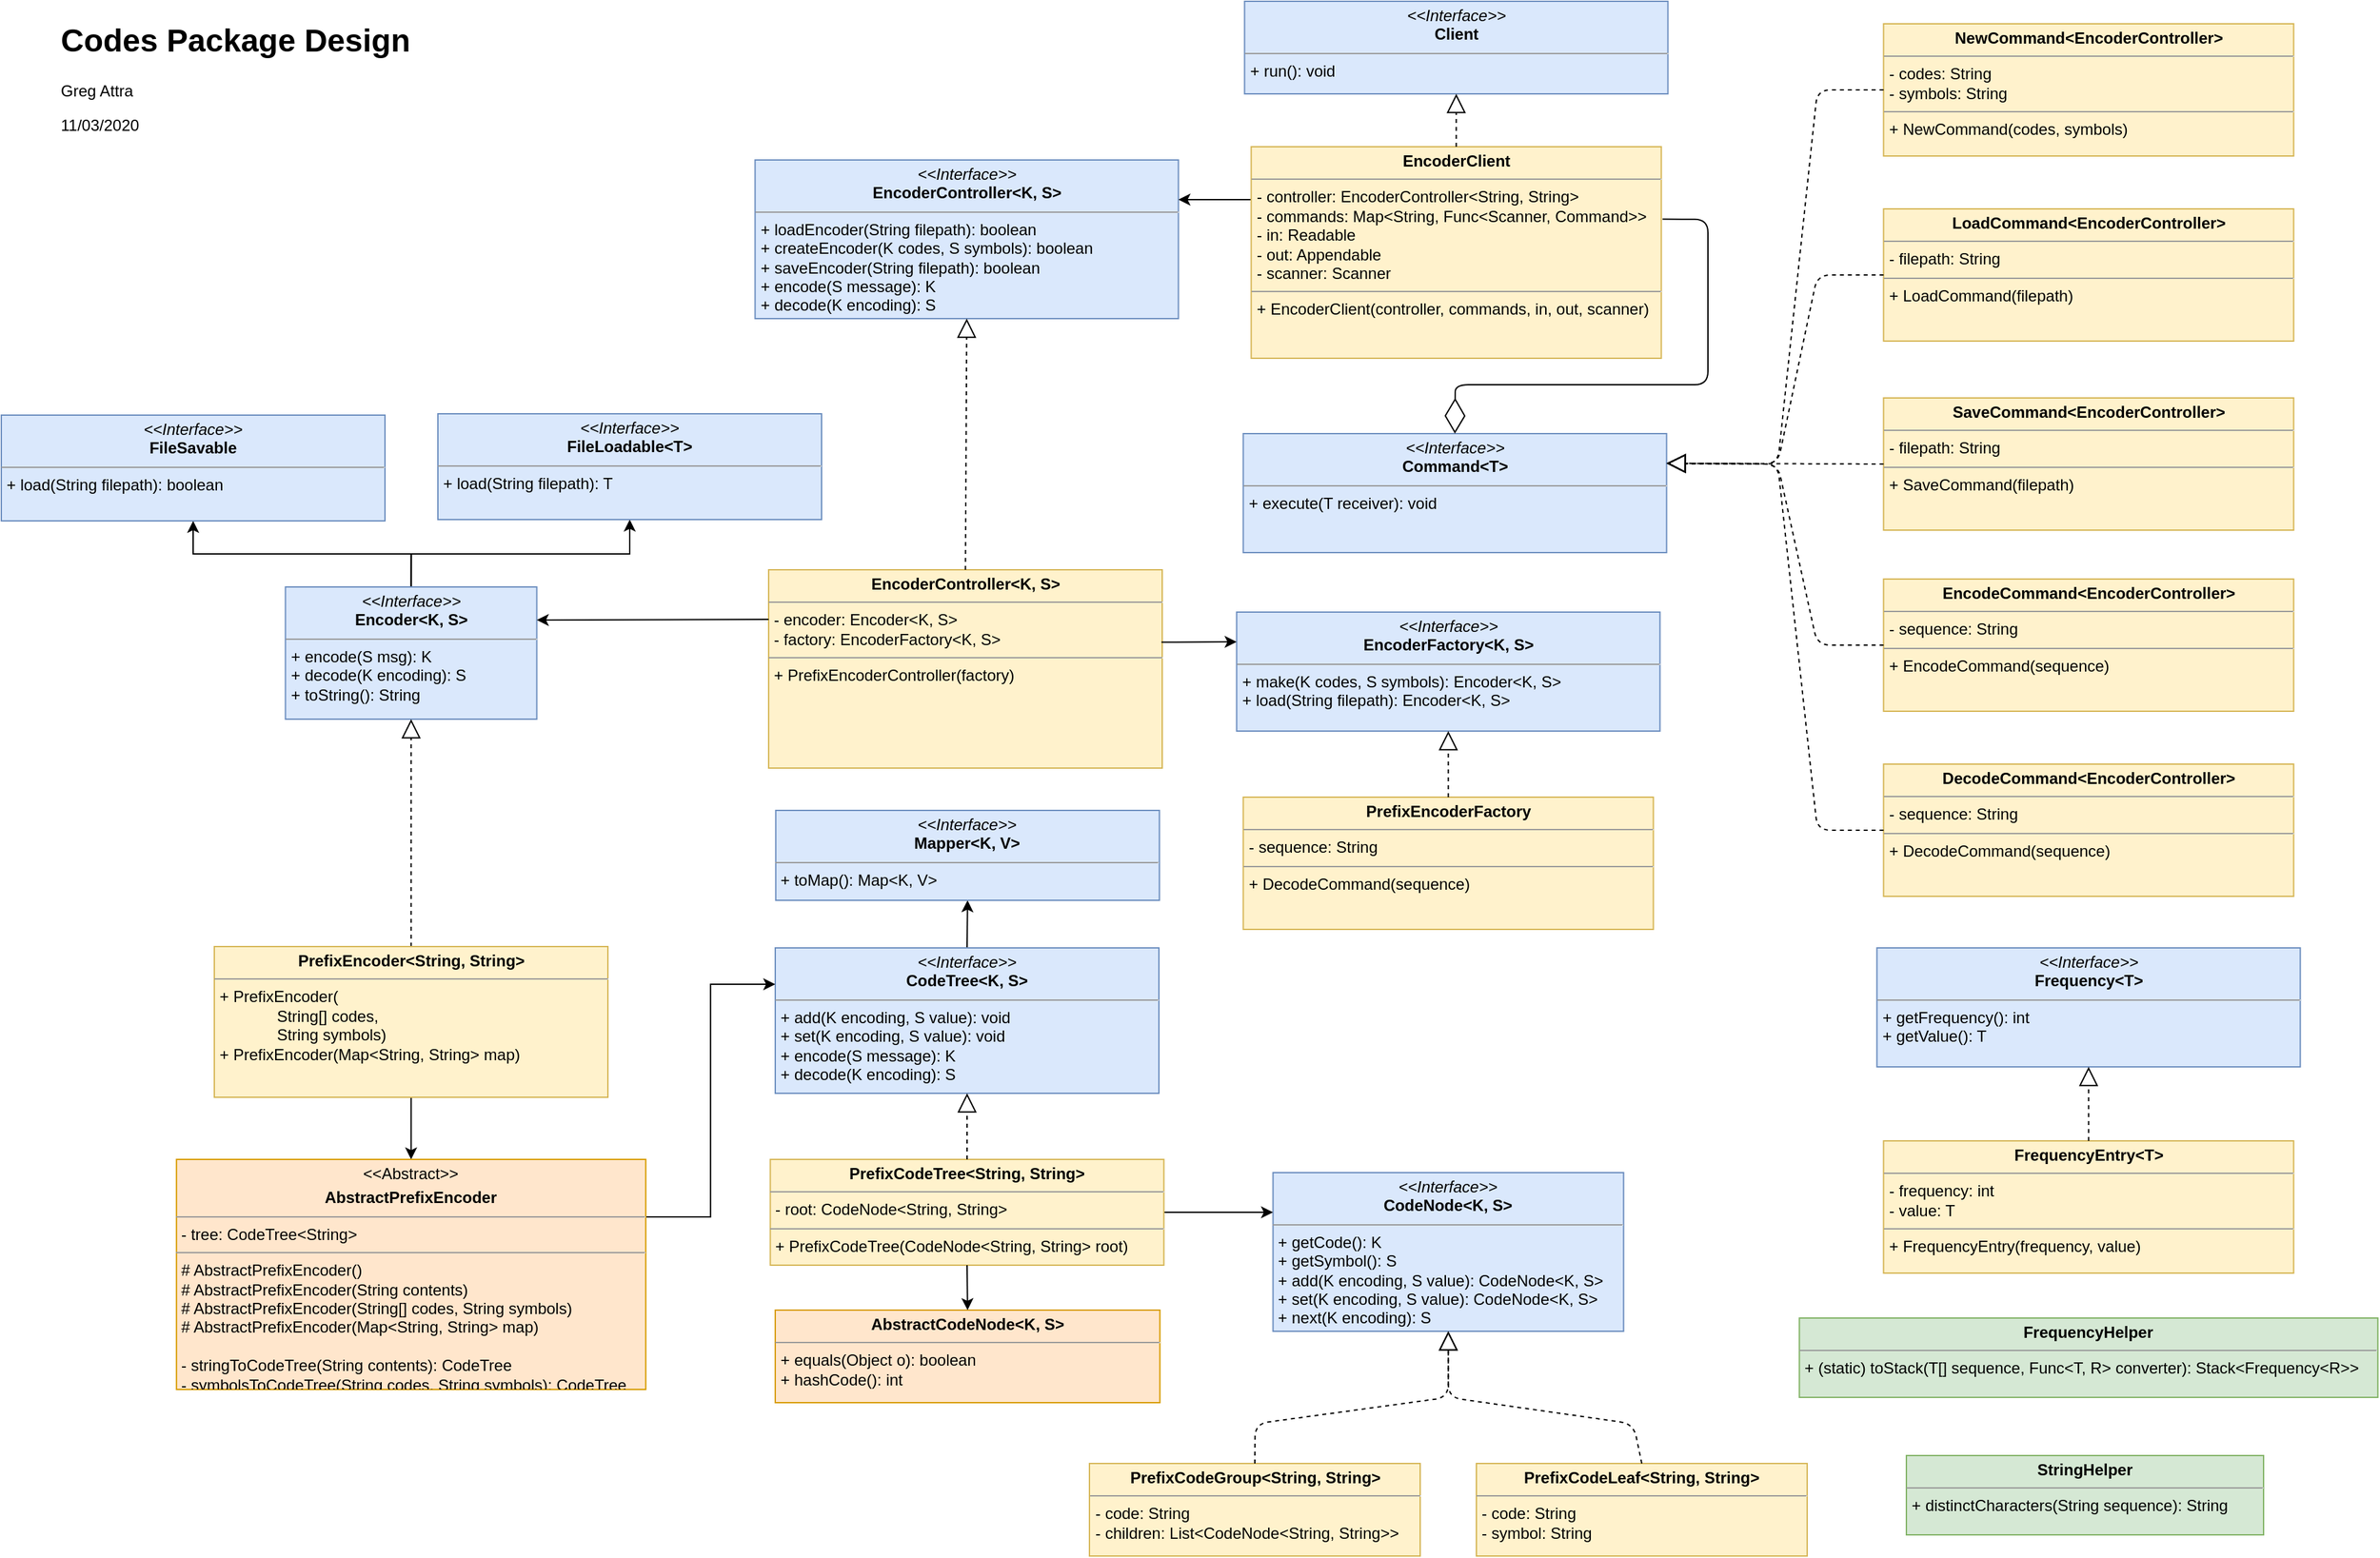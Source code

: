 <mxfile version="13.7.3" type="device"><diagram id="yBXCsLKnQGUmFSxq_S-r" name="Page-1"><mxGraphModel dx="2401" dy="2251" grid="1" gridSize="10" guides="1" tooltips="1" connect="1" arrows="1" fold="1" page="1" pageScale="1" pageWidth="850" pageHeight="1100" math="0" shadow="0"><root><mxCell id="0"/><mxCell id="1" parent="0"/><mxCell id="PXaAccvbH6FuphGDsRow-41" style="edgeStyle=orthogonalEdgeStyle;rounded=0;orthogonalLoop=1;jettySize=auto;html=1;exitX=0.5;exitY=0;exitDx=0;exitDy=0;entryX=0.5;entryY=1;entryDx=0;entryDy=0;" parent="1" source="bOPjeSEYKTVvt4Il5NPz-1" target="PXaAccvbH6FuphGDsRow-39" edge="1"><mxGeometry relative="1" as="geometry"/></mxCell><mxCell id="PXaAccvbH6FuphGDsRow-42" style="edgeStyle=orthogonalEdgeStyle;rounded=0;orthogonalLoop=1;jettySize=auto;html=1;exitX=0.5;exitY=0;exitDx=0;exitDy=0;entryX=0.5;entryY=1;entryDx=0;entryDy=0;" parent="1" source="bOPjeSEYKTVvt4Il5NPz-1" target="PXaAccvbH6FuphGDsRow-28" edge="1"><mxGeometry relative="1" as="geometry"><Array as="points"><mxPoint x="-200" y="88"/><mxPoint x="-35" y="88"/></Array></mxGeometry></mxCell><mxCell id="bOPjeSEYKTVvt4Il5NPz-1" value="&lt;p style=&quot;margin: 0px ; margin-top: 4px ; text-align: center&quot;&gt;&lt;i&gt;&amp;lt;&amp;lt;Interface&amp;gt;&amp;gt;&lt;/i&gt;&lt;br&gt;&lt;b&gt;Encoder&amp;lt;K, S&amp;gt;&lt;/b&gt;&lt;/p&gt;&lt;hr size=&quot;1&quot;&gt;&lt;p style=&quot;margin: 0px ; margin-left: 4px&quot;&gt;+ encode(S msg): K&lt;/p&gt;&lt;p style=&quot;margin: 0px ; margin-left: 4px&quot;&gt;&lt;span&gt;+ decode(K encoding): S&lt;/span&gt;&lt;br&gt;&lt;/p&gt;&lt;p style=&quot;margin: 0px ; margin-left: 4px&quot;&gt;&lt;span&gt;+ toString(): String&lt;/span&gt;&lt;/p&gt;" style="verticalAlign=top;align=left;overflow=fill;fontSize=12;fontFamily=Helvetica;html=1;fillColor=#dae8fc;strokeColor=#6c8ebf;" parent="1" vertex="1"><mxGeometry x="-295.25" y="113" width="190" height="100" as="geometry"/></mxCell><mxCell id="bOPjeSEYKTVvt4Il5NPz-6" value="" style="endArrow=block;dashed=1;endFill=0;endSize=12;html=1;" parent="1" source="bOPjeSEYKTVvt4Il5NPz-31" target="bOPjeSEYKTVvt4Il5NPz-1" edge="1"><mxGeometry width="160" relative="1" as="geometry"><mxPoint x="481.25" y="580" as="sourcePoint"/><mxPoint x="566.25" y="90" as="targetPoint"/></mxGeometry></mxCell><mxCell id="bOPjeSEYKTVvt4Il5NPz-7" value="&lt;p style=&quot;margin: 0px ; margin-top: 4px ; text-align: center&quot;&gt;&lt;i&gt;&amp;lt;&amp;lt;Interface&amp;gt;&amp;gt;&lt;/i&gt;&lt;br&gt;&lt;b&gt;CodeNode&amp;lt;K, S&amp;gt;&lt;/b&gt;&lt;/p&gt;&lt;hr size=&quot;1&quot;&gt;&lt;p style=&quot;margin: 0px ; margin-left: 4px&quot;&gt;+ getCode(): K&lt;/p&gt;&lt;p style=&quot;margin: 0px ; margin-left: 4px&quot;&gt;+ getSymbol(): S&lt;/p&gt;&lt;p style=&quot;margin: 0px ; margin-left: 4px&quot;&gt;+ add(K encoding, S value): CodeNode&amp;lt;K, S&amp;gt;&lt;/p&gt;&lt;p style=&quot;margin: 0px ; margin-left: 4px&quot;&gt;+ set(K encoding, S value): CodeNode&amp;lt;K, S&amp;gt;&lt;/p&gt;&lt;p style=&quot;margin: 0px ; margin-left: 4px&quot;&gt;+ next(K encoding): S&lt;/p&gt;" style="verticalAlign=top;align=left;overflow=fill;fontSize=12;fontFamily=Helvetica;html=1;fillColor=#dae8fc;strokeColor=#6c8ebf;" parent="1" vertex="1"><mxGeometry x="451.25" y="556" width="265" height="120" as="geometry"/></mxCell><mxCell id="bOPjeSEYKTVvt4Il5NPz-10" value="&lt;p style=&quot;margin: 0px ; margin-top: 4px ; text-align: center&quot;&gt;&lt;b&gt;PrefixCodeGroup&amp;lt;String, String&amp;gt;&lt;/b&gt;&lt;/p&gt;&lt;hr size=&quot;1&quot;&gt;&lt;p style=&quot;margin: 0px ; margin-left: 4px&quot;&gt;- code: String&lt;/p&gt;&lt;p style=&quot;margin: 0px ; margin-left: 4px&quot;&gt;&lt;span&gt;- children: List&amp;lt;CodeNode&amp;lt;String, String&amp;gt;&amp;gt;&lt;/span&gt;&lt;/p&gt;" style="verticalAlign=top;align=left;overflow=fill;fontSize=12;fontFamily=Helvetica;html=1;fillColor=#fff2cc;strokeColor=#d6b656;" parent="1" vertex="1"><mxGeometry x="312.5" y="776" width="250" height="70" as="geometry"/></mxCell><mxCell id="bOPjeSEYKTVvt4Il5NPz-15" value="&lt;p style=&quot;margin: 0px ; margin-top: 4px ; text-align: center&quot;&gt;&lt;b&gt;PrefixCodeLeaf&amp;lt;String, String&amp;gt;&lt;/b&gt;&lt;/p&gt;&lt;hr size=&quot;1&quot;&gt;&lt;p style=&quot;margin: 0px ; margin-left: 4px&quot;&gt;- code: String&lt;/p&gt;&lt;p style=&quot;margin: 0px ; margin-left: 4px&quot;&gt;- symbol: String&lt;/p&gt;" style="verticalAlign=top;align=left;overflow=fill;fontSize=12;fontFamily=Helvetica;html=1;fillColor=#fff2cc;strokeColor=#d6b656;" parent="1" vertex="1"><mxGeometry x="605" y="776" width="250" height="70" as="geometry"/></mxCell><mxCell id="bOPjeSEYKTVvt4Il5NPz-20" value="&lt;p style=&quot;margin: 0px ; margin-top: 4px ; text-align: center&quot;&gt;&lt;i&gt;&amp;lt;&amp;lt;Interface&amp;gt;&amp;gt;&lt;/i&gt;&lt;br&gt;&lt;b&gt;EncoderController&amp;lt;K, S&amp;gt;&lt;/b&gt;&lt;/p&gt;&lt;hr size=&quot;1&quot;&gt;&lt;p style=&quot;margin: 0px ; margin-left: 4px&quot;&gt;+ loadEncoder(String filepath): boolean&lt;br&gt;&lt;/p&gt;&lt;p style=&quot;margin: 0px ; margin-left: 4px&quot;&gt;+ createEncoder(K codes, S symbols): boolean&lt;/p&gt;&lt;p style=&quot;margin: 0px ; margin-left: 4px&quot;&gt;+ saveEncoder(String filepath): boolean&lt;/p&gt;&lt;p style=&quot;margin: 0px ; margin-left: 4px&quot;&gt;+ encode(S message): K&lt;/p&gt;&lt;p style=&quot;margin: 0px ; margin-left: 4px&quot;&gt;+ decode(K encoding): S&lt;/p&gt;" style="verticalAlign=top;align=left;overflow=fill;fontSize=12;fontFamily=Helvetica;html=1;fillColor=#dae8fc;strokeColor=#6c8ebf;" parent="1" vertex="1"><mxGeometry x="59.75" y="-210" width="320" height="120" as="geometry"/></mxCell><mxCell id="aetxjD7OIeHD93-WRbV_-35" style="edgeStyle=orthogonalEdgeStyle;rounded=0;orthogonalLoop=1;jettySize=auto;html=1;exitX=0.5;exitY=1;exitDx=0;exitDy=0;entryX=0.5;entryY=0;entryDx=0;entryDy=0;" parent="1" source="bOPjeSEYKTVvt4Il5NPz-31" target="b8kDSU_2-5h-aAAREzF0-1" edge="1"><mxGeometry relative="1" as="geometry"><mxPoint x="-200.172" y="576" as="targetPoint"/></mxGeometry></mxCell><mxCell id="bOPjeSEYKTVvt4Il5NPz-31" value="&lt;p style=&quot;margin: 0px ; margin-top: 4px ; text-align: center&quot;&gt;&lt;span style=&quot;font-weight: 700&quot;&gt;PrefixEncoder&amp;lt;String, String&amp;gt;&lt;/span&gt;&lt;/p&gt;&lt;hr size=&quot;1&quot;&gt;&lt;p style=&quot;margin: 0px ; margin-left: 4px&quot;&gt;+ PrefixEncoder(&lt;/p&gt;&lt;p style=&quot;margin: 0px ; margin-left: 4px&quot;&gt;&amp;nbsp; &amp;nbsp; &amp;nbsp; &amp;nbsp; &amp;nbsp; &amp;nbsp; &amp;nbsp;String[] codes,&lt;/p&gt;&lt;p style=&quot;margin: 0px ; margin-left: 4px&quot;&gt;&amp;nbsp; &amp;nbsp; &amp;nbsp; &amp;nbsp; &amp;nbsp; &amp;nbsp; &amp;nbsp;String symbols)&lt;br&gt;&lt;/p&gt;&lt;p style=&quot;margin: 0px ; margin-left: 4px&quot;&gt;+ PrefixEncoder(&lt;span&gt;Map&amp;lt;String, String&amp;gt; map)&lt;/span&gt;&lt;/p&gt;" style="verticalAlign=top;align=left;overflow=fill;fontSize=12;fontFamily=Helvetica;html=1;fillColor=#fff2cc;strokeColor=#d6b656;" parent="1" vertex="1"><mxGeometry x="-349" y="385" width="297.5" height="114" as="geometry"/></mxCell><mxCell id="PXaAccvbH6FuphGDsRow-44" style="edgeStyle=orthogonalEdgeStyle;rounded=0;orthogonalLoop=1;jettySize=auto;html=1;exitX=0.5;exitY=0;exitDx=0;exitDy=0;entryX=0.5;entryY=1;entryDx=0;entryDy=0;" parent="1" source="aetxjD7OIeHD93-WRbV_-2" target="PXaAccvbH6FuphGDsRow-43" edge="1"><mxGeometry relative="1" as="geometry"/></mxCell><mxCell id="aetxjD7OIeHD93-WRbV_-2" value="&lt;p style=&quot;margin: 0px ; margin-top: 4px ; text-align: center&quot;&gt;&lt;i&gt;&amp;lt;&amp;lt;Interface&amp;gt;&amp;gt;&lt;/i&gt;&lt;br&gt;&lt;b&gt;CodeTree&amp;lt;K, S&amp;gt;&lt;/b&gt;&lt;/p&gt;&lt;hr size=&quot;1&quot;&gt;&lt;p style=&quot;margin: 0px ; margin-left: 4px&quot;&gt;+ add(K encoding, S value): void&lt;br&gt;&lt;/p&gt;&lt;p style=&quot;margin: 0px ; margin-left: 4px&quot;&gt;+ set(K encoding, S value): void&lt;/p&gt;&lt;p style=&quot;margin: 0px ; margin-left: 4px&quot;&gt;+ encode(S message): K&lt;/p&gt;&lt;p style=&quot;margin: 0px ; margin-left: 4px&quot;&gt;+ decode(K encoding): S&lt;/p&gt;" style="verticalAlign=top;align=left;overflow=fill;fontSize=12;fontFamily=Helvetica;html=1;fillColor=#dae8fc;strokeColor=#6c8ebf;" parent="1" vertex="1"><mxGeometry x="75" y="386" width="290" height="110" as="geometry"/></mxCell><mxCell id="PXaAccvbH6FuphGDsRow-35" style="edgeStyle=orthogonalEdgeStyle;rounded=0;orthogonalLoop=1;jettySize=auto;html=1;exitX=1;exitY=0.5;exitDx=0;exitDy=0;entryX=0;entryY=0.25;entryDx=0;entryDy=0;" parent="1" source="aetxjD7OIeHD93-WRbV_-3" target="bOPjeSEYKTVvt4Il5NPz-7" edge="1"><mxGeometry relative="1" as="geometry"/></mxCell><mxCell id="aetxjD7OIeHD93-WRbV_-3" value="&lt;p style=&quot;margin: 0px ; margin-top: 4px ; text-align: center&quot;&gt;&lt;span style=&quot;font-weight: 700&quot;&gt;PrefixCodeTree&amp;lt;String, String&amp;gt;&lt;/span&gt;&lt;br&gt;&lt;/p&gt;&lt;hr size=&quot;1&quot;&gt;&lt;p style=&quot;margin: 0px ; margin-left: 4px&quot;&gt;- root: CodeNode&amp;lt;String, String&amp;gt;&lt;br&gt;&lt;/p&gt;&lt;hr size=&quot;1&quot;&gt;&lt;p style=&quot;margin: 0px ; margin-left: 4px&quot;&gt;+ PrefixCodeTree(CodeNode&amp;lt;String, String&amp;gt; root)&lt;/p&gt;" style="verticalAlign=top;align=left;overflow=fill;fontSize=12;fontFamily=Helvetica;html=1;fillColor=#fff2cc;strokeColor=#d6b656;" parent="1" vertex="1"><mxGeometry x="71.25" y="546" width="297.5" height="80" as="geometry"/></mxCell><mxCell id="aetxjD7OIeHD93-WRbV_-5" value="" style="endArrow=block;dashed=1;endFill=0;endSize=12;html=1;entryX=0.5;entryY=1;entryDx=0;entryDy=0;exitX=0.5;exitY=0;exitDx=0;exitDy=0;" parent="1" source="aetxjD7OIeHD93-WRbV_-3" target="aetxjD7OIeHD93-WRbV_-2" edge="1"><mxGeometry width="160" relative="1" as="geometry"><mxPoint x="218.75" y="850" as="sourcePoint"/><mxPoint x="218.75" y="800" as="targetPoint"/></mxGeometry></mxCell><mxCell id="aetxjD7OIeHD93-WRbV_-8" value="" style="endArrow=block;dashed=1;endFill=0;endSize=12;html=1;entryX=0.5;entryY=1;entryDx=0;entryDy=0;exitX=0.5;exitY=0;exitDx=0;exitDy=0;" parent="1" source="bOPjeSEYKTVvt4Il5NPz-15" target="bOPjeSEYKTVvt4Il5NPz-7" edge="1"><mxGeometry width="160" relative="1" as="geometry"><mxPoint x="448.75" y="756" as="sourcePoint"/><mxPoint x="448.75" y="686" as="targetPoint"/><Array as="points"><mxPoint x="723.75" y="746"/><mxPoint x="583.75" y="726"/></Array></mxGeometry></mxCell><mxCell id="aetxjD7OIeHD93-WRbV_-19" value="&lt;p style=&quot;margin: 0px ; margin-top: 4px ; text-align: center&quot;&gt;&lt;span style=&quot;font-weight: 700&quot;&gt;EncoderController&amp;lt;K, S&amp;gt;&lt;/span&gt;&lt;br&gt;&lt;/p&gt;&lt;hr size=&quot;1&quot;&gt;&lt;p style=&quot;margin: 0px ; margin-left: 4px&quot;&gt;- encoder: Encoder&amp;lt;K, S&amp;gt;&lt;br&gt;&lt;/p&gt;&lt;p style=&quot;margin: 0px ; margin-left: 4px&quot;&gt;- factory: EncoderFactory&amp;lt;K, S&amp;gt;&lt;/p&gt;&lt;hr size=&quot;1&quot;&gt;&lt;p style=&quot;margin: 0px ; margin-left: 4px&quot;&gt;+ PrefixEncoderController(factory)&lt;/p&gt;" style="verticalAlign=top;align=left;overflow=fill;fontSize=12;fontFamily=Helvetica;html=1;fillColor=#fff2cc;strokeColor=#d6b656;" parent="1" vertex="1"><mxGeometry x="70" y="100" width="297.5" height="150" as="geometry"/></mxCell><mxCell id="aetxjD7OIeHD93-WRbV_-27" value="" style="endArrow=block;dashed=1;endFill=0;endSize=12;html=1;exitX=0.5;exitY=0;exitDx=0;exitDy=0;entryX=0.5;entryY=1;entryDx=0;entryDy=0;" parent="1" source="aetxjD7OIeHD93-WRbV_-19" target="bOPjeSEYKTVvt4Il5NPz-20" edge="1"><mxGeometry width="160" relative="1" as="geometry"><mxPoint x="170" y="740" as="sourcePoint"/><mxPoint x="330" y="740" as="targetPoint"/></mxGeometry></mxCell><mxCell id="PXaAccvbH6FuphGDsRow-1" value="&lt;p style=&quot;margin: 0px ; margin-top: 4px ; text-align: center&quot;&gt;&lt;i&gt;&amp;lt;&amp;lt;Interface&amp;gt;&amp;gt;&lt;/i&gt;&lt;br&gt;&lt;b&gt;Client&lt;/b&gt;&lt;/p&gt;&lt;hr size=&quot;1&quot;&gt;&lt;p style=&quot;margin: 0px ; margin-left: 4px&quot;&gt;+ run(): void&lt;/p&gt;" style="verticalAlign=top;align=left;overflow=fill;fontSize=12;fontFamily=Helvetica;html=1;fillColor=#dae8fc;strokeColor=#6c8ebf;" parent="1" vertex="1"><mxGeometry x="429.75" y="-330" width="320" height="70" as="geometry"/></mxCell><mxCell id="PXaAccvbH6FuphGDsRow-9" style="edgeStyle=orthogonalEdgeStyle;rounded=0;orthogonalLoop=1;jettySize=auto;html=1;exitX=0;exitY=0.25;exitDx=0;exitDy=0;entryX=1;entryY=0.25;entryDx=0;entryDy=0;" parent="1" source="PXaAccvbH6FuphGDsRow-2" target="bOPjeSEYKTVvt4Il5NPz-20" edge="1"><mxGeometry relative="1" as="geometry"/></mxCell><mxCell id="PXaAccvbH6FuphGDsRow-2" value="&lt;p style=&quot;margin: 0px ; margin-top: 4px ; text-align: center&quot;&gt;&lt;span style=&quot;font-weight: 700&quot;&gt;EncoderClient&lt;/span&gt;&lt;br&gt;&lt;/p&gt;&lt;hr size=&quot;1&quot;&gt;&lt;p style=&quot;margin: 0px ; margin-left: 4px&quot;&gt;- controller: EncoderController&amp;lt;String, String&amp;gt;&lt;br&gt;&lt;/p&gt;&lt;p style=&quot;margin: 0px ; margin-left: 4px&quot;&gt;- commands: Map&amp;lt;String, Func&amp;lt;Scanner, Command&amp;gt;&amp;gt;&lt;/p&gt;&lt;p style=&quot;margin: 0px ; margin-left: 4px&quot;&gt;- in: Readable&lt;/p&gt;&lt;p style=&quot;margin: 0px ; margin-left: 4px&quot;&gt;- out: Appendable&lt;/p&gt;&lt;p style=&quot;margin: 0px ; margin-left: 4px&quot;&gt;- scanner: Scanner&lt;/p&gt;&lt;hr size=&quot;1&quot;&gt;&lt;p style=&quot;margin: 0px ; margin-left: 4px&quot;&gt;+ EncoderClient(controller, commands, in, out, scanner)&lt;/p&gt;" style="verticalAlign=top;align=left;overflow=fill;fontSize=12;fontFamily=Helvetica;html=1;fillColor=#fff2cc;strokeColor=#d6b656;" parent="1" vertex="1"><mxGeometry x="434.75" y="-220" width="310" height="160" as="geometry"/></mxCell><mxCell id="PXaAccvbH6FuphGDsRow-3" value="" style="endArrow=block;dashed=1;endFill=0;endSize=12;html=1;entryX=0.5;entryY=1;entryDx=0;entryDy=0;exitX=0.5;exitY=0;exitDx=0;exitDy=0;" parent="1" source="PXaAccvbH6FuphGDsRow-2" target="PXaAccvbH6FuphGDsRow-1" edge="1"><mxGeometry width="160" relative="1" as="geometry"><mxPoint x="228.75" y="380" as="sourcePoint"/><mxPoint x="228.75" y="330" as="targetPoint"/></mxGeometry></mxCell><mxCell id="PXaAccvbH6FuphGDsRow-10" value="&lt;p style=&quot;margin: 0px ; margin-top: 4px ; text-align: center&quot;&gt;&lt;i&gt;&amp;lt;&amp;lt;Interface&amp;gt;&amp;gt;&lt;/i&gt;&lt;br&gt;&lt;b&gt;Command&amp;lt;T&amp;gt;&lt;/b&gt;&lt;/p&gt;&lt;hr size=&quot;1&quot;&gt;&lt;p style=&quot;margin: 0px ; margin-left: 4px&quot;&gt;+ execute(T receiver): void&lt;/p&gt;" style="verticalAlign=top;align=left;overflow=fill;fontSize=12;fontFamily=Helvetica;html=1;fillColor=#dae8fc;strokeColor=#6c8ebf;" parent="1" vertex="1"><mxGeometry x="428.75" y="-3" width="320" height="90" as="geometry"/></mxCell><mxCell id="PXaAccvbH6FuphGDsRow-11" value="&lt;p style=&quot;margin: 0px ; margin-top: 4px ; text-align: center&quot;&gt;&lt;span style=&quot;font-weight: 700&quot;&gt;LoadCommand&amp;lt;EncoderController&amp;gt;&lt;/span&gt;&lt;br&gt;&lt;/p&gt;&lt;hr size=&quot;1&quot;&gt;&lt;p style=&quot;margin: 0px ; margin-left: 4px&quot;&gt;- filepath: String&lt;br&gt;&lt;/p&gt;&lt;hr size=&quot;1&quot;&gt;&lt;p style=&quot;margin: 0px ; margin-left: 4px&quot;&gt;+ LoadCommand(filepath)&lt;/p&gt;" style="verticalAlign=top;align=left;overflow=fill;fontSize=12;fontFamily=Helvetica;html=1;fillColor=#fff2cc;strokeColor=#d6b656;" parent="1" vertex="1"><mxGeometry x="912.75" y="-173" width="310" height="100" as="geometry"/></mxCell><mxCell id="PXaAccvbH6FuphGDsRow-12" value="&lt;p style=&quot;margin: 0px ; margin-top: 4px ; text-align: center&quot;&gt;&lt;span style=&quot;font-weight: 700&quot;&gt;SaveCommand&amp;lt;EncoderController&amp;gt;&lt;/span&gt;&lt;br&gt;&lt;/p&gt;&lt;hr size=&quot;1&quot;&gt;&lt;p style=&quot;margin: 0px ; margin-left: 4px&quot;&gt;- filepath: String&lt;br&gt;&lt;/p&gt;&lt;hr size=&quot;1&quot;&gt;&lt;p style=&quot;margin: 0px ; margin-left: 4px&quot;&gt;+ SaveCommand(filepath)&lt;/p&gt;" style="verticalAlign=top;align=left;overflow=fill;fontSize=12;fontFamily=Helvetica;html=1;fillColor=#fff2cc;strokeColor=#d6b656;" parent="1" vertex="1"><mxGeometry x="912.75" y="-30" width="310" height="100" as="geometry"/></mxCell><mxCell id="PXaAccvbH6FuphGDsRow-13" value="&lt;p style=&quot;margin: 0px ; margin-top: 4px ; text-align: center&quot;&gt;&lt;span style=&quot;font-weight: 700&quot;&gt;EncodeCommand&amp;lt;EncoderController&amp;gt;&lt;/span&gt;&lt;br&gt;&lt;/p&gt;&lt;hr size=&quot;1&quot;&gt;&lt;p style=&quot;margin: 0px ; margin-left: 4px&quot;&gt;- sequence: String&lt;br&gt;&lt;/p&gt;&lt;hr size=&quot;1&quot;&gt;&lt;p style=&quot;margin: 0px ; margin-left: 4px&quot;&gt;+ EncodeCommand(sequence)&lt;/p&gt;" style="verticalAlign=top;align=left;overflow=fill;fontSize=12;fontFamily=Helvetica;html=1;fillColor=#fff2cc;strokeColor=#d6b656;" parent="1" vertex="1"><mxGeometry x="912.75" y="107" width="310" height="100" as="geometry"/></mxCell><mxCell id="PXaAccvbH6FuphGDsRow-14" value="&lt;p style=&quot;margin: 0px ; margin-top: 4px ; text-align: center&quot;&gt;&lt;span style=&quot;font-weight: 700&quot;&gt;NewCommand&amp;lt;EncoderController&amp;gt;&lt;/span&gt;&lt;br&gt;&lt;/p&gt;&lt;hr size=&quot;1&quot;&gt;&lt;p style=&quot;margin: 0px ; margin-left: 4px&quot;&gt;- codes: String&lt;br&gt;&lt;/p&gt;&lt;p style=&quot;margin: 0px ; margin-left: 4px&quot;&gt;- symbols: String&lt;/p&gt;&lt;hr size=&quot;1&quot;&gt;&lt;p style=&quot;margin: 0px ; margin-left: 4px&quot;&gt;+ NewCommand(codes, symbols)&lt;/p&gt;" style="verticalAlign=top;align=left;overflow=fill;fontSize=12;fontFamily=Helvetica;html=1;fillColor=#fff2cc;strokeColor=#d6b656;" parent="1" vertex="1"><mxGeometry x="912.75" y="-313" width="310" height="100" as="geometry"/></mxCell><mxCell id="PXaAccvbH6FuphGDsRow-15" value="&lt;p style=&quot;margin: 0px ; margin-top: 4px ; text-align: center&quot;&gt;&lt;span style=&quot;font-weight: 700&quot;&gt;DecodeCommand&amp;lt;EncoderController&amp;gt;&lt;/span&gt;&lt;br&gt;&lt;/p&gt;&lt;hr size=&quot;1&quot;&gt;&lt;p style=&quot;margin: 0px ; margin-left: 4px&quot;&gt;- sequence: String&lt;br&gt;&lt;/p&gt;&lt;hr size=&quot;1&quot;&gt;&lt;p style=&quot;margin: 0px ; margin-left: 4px&quot;&gt;+ DecodeCommand(sequence)&lt;/p&gt;" style="verticalAlign=top;align=left;overflow=fill;fontSize=12;fontFamily=Helvetica;html=1;fillColor=#fff2cc;strokeColor=#d6b656;" parent="1" vertex="1"><mxGeometry x="912.75" y="247" width="310" height="100" as="geometry"/></mxCell><mxCell id="PXaAccvbH6FuphGDsRow-16" value="" style="endArrow=block;dashed=1;endFill=0;endSize=12;html=1;exitX=0.5;exitY=0;exitDx=0;exitDy=0;entryX=0.5;entryY=1;entryDx=0;entryDy=0;" parent="1" source="bOPjeSEYKTVvt4Il5NPz-10" target="bOPjeSEYKTVvt4Il5NPz-7" edge="1"><mxGeometry width="160" relative="1" as="geometry"><mxPoint x="373.75" y="716" as="sourcePoint"/><mxPoint x="533.75" y="716" as="targetPoint"/><Array as="points"><mxPoint x="437.75" y="746"/><mxPoint x="583.75" y="726"/></Array></mxGeometry></mxCell><mxCell id="PXaAccvbH6FuphGDsRow-17" value="" style="endArrow=block;dashed=1;endFill=0;endSize=12;html=1;exitX=0;exitY=0.5;exitDx=0;exitDy=0;entryX=1;entryY=0.25;entryDx=0;entryDy=0;" parent="1" source="PXaAccvbH6FuphGDsRow-12" target="PXaAccvbH6FuphGDsRow-10" edge="1"><mxGeometry width="160" relative="1" as="geometry"><mxPoint x="722.75" y="127" as="sourcePoint"/><mxPoint x="882.75" y="127" as="targetPoint"/></mxGeometry></mxCell><mxCell id="PXaAccvbH6FuphGDsRow-19" value="" style="endArrow=block;dashed=1;endFill=0;endSize=12;html=1;exitX=0;exitY=0.5;exitDx=0;exitDy=0;entryX=1;entryY=0.25;entryDx=0;entryDy=0;" parent="1" source="PXaAccvbH6FuphGDsRow-11" target="PXaAccvbH6FuphGDsRow-10" edge="1"><mxGeometry width="160" relative="1" as="geometry"><mxPoint x="932.75" y="40" as="sourcePoint"/><mxPoint x="707.75" y="39.5" as="targetPoint"/><Array as="points"><mxPoint x="862.75" y="-123"/><mxPoint x="832.75" y="20"/></Array></mxGeometry></mxCell><mxCell id="PXaAccvbH6FuphGDsRow-20" value="" style="endArrow=block;dashed=1;endFill=0;endSize=12;html=1;exitX=0;exitY=0.5;exitDx=0;exitDy=0;entryX=1;entryY=0.25;entryDx=0;entryDy=0;" parent="1" source="PXaAccvbH6FuphGDsRow-14" target="PXaAccvbH6FuphGDsRow-10" edge="1"><mxGeometry width="160" relative="1" as="geometry"><mxPoint x="942.75" y="50" as="sourcePoint"/><mxPoint x="717.75" y="49.5" as="targetPoint"/><Array as="points"><mxPoint x="862.75" y="-263"/><mxPoint x="832.75" y="20"/></Array></mxGeometry></mxCell><mxCell id="PXaAccvbH6FuphGDsRow-21" value="" style="endArrow=block;dashed=1;endFill=0;endSize=12;html=1;exitX=0;exitY=0.5;exitDx=0;exitDy=0;entryX=1;entryY=0.25;entryDx=0;entryDy=0;" parent="1" source="PXaAccvbH6FuphGDsRow-13" target="PXaAccvbH6FuphGDsRow-10" edge="1"><mxGeometry width="160" relative="1" as="geometry"><mxPoint x="952.75" y="60" as="sourcePoint"/><mxPoint x="727.75" y="59.5" as="targetPoint"/><Array as="points"><mxPoint x="862.75" y="157"/><mxPoint x="832.75" y="20"/></Array></mxGeometry></mxCell><mxCell id="PXaAccvbH6FuphGDsRow-22" value="" style="endArrow=block;dashed=1;endFill=0;endSize=12;html=1;exitX=0;exitY=0.5;exitDx=0;exitDy=0;entryX=1;entryY=0.25;entryDx=0;entryDy=0;" parent="1" source="PXaAccvbH6FuphGDsRow-15" target="PXaAccvbH6FuphGDsRow-10" edge="1"><mxGeometry width="160" relative="1" as="geometry"><mxPoint x="962.75" y="70" as="sourcePoint"/><mxPoint x="692.75" y="27" as="targetPoint"/><Array as="points"><mxPoint x="862.75" y="297"/><mxPoint x="832.75" y="20"/></Array></mxGeometry></mxCell><mxCell id="PXaAccvbH6FuphGDsRow-24" value="&lt;p style=&quot;margin: 0px ; margin-top: 4px ; text-align: center&quot;&gt;&lt;i&gt;&amp;lt;&amp;lt;Interface&amp;gt;&amp;gt;&lt;/i&gt;&lt;br&gt;&lt;b&gt;EncoderFactory&amp;lt;K, S&amp;gt;&lt;/b&gt;&lt;/p&gt;&lt;hr size=&quot;1&quot;&gt;&lt;p style=&quot;margin: 0px ; margin-left: 4px&quot;&gt;+ make(K codes, S symbols): Encoder&amp;lt;K, S&amp;gt;&lt;/p&gt;&lt;p style=&quot;margin: 0px ; margin-left: 4px&quot;&gt;+ load(String filepath): Encoder&amp;lt;K, S&amp;gt;&lt;/p&gt;" style="verticalAlign=top;align=left;overflow=fill;fontSize=12;fontFamily=Helvetica;html=1;fillColor=#dae8fc;strokeColor=#6c8ebf;" parent="1" vertex="1"><mxGeometry x="423.75" y="132" width="320" height="90" as="geometry"/></mxCell><mxCell id="PXaAccvbH6FuphGDsRow-25" value="&lt;p style=&quot;margin: 0px ; margin-top: 4px ; text-align: center&quot;&gt;&lt;b&gt;PrefixEncoderFactory&lt;/b&gt;&lt;/p&gt;&lt;hr size=&quot;1&quot;&gt;&lt;p style=&quot;margin: 0px ; margin-left: 4px&quot;&gt;- sequence: String&lt;br&gt;&lt;/p&gt;&lt;hr size=&quot;1&quot;&gt;&lt;p style=&quot;margin: 0px ; margin-left: 4px&quot;&gt;+ DecodeCommand(sequence)&lt;/p&gt;" style="verticalAlign=top;align=left;overflow=fill;fontSize=12;fontFamily=Helvetica;html=1;fillColor=#fff2cc;strokeColor=#d6b656;" parent="1" vertex="1"><mxGeometry x="428.75" y="272" width="310" height="100" as="geometry"/></mxCell><mxCell id="PXaAccvbH6FuphGDsRow-26" value="" style="endArrow=block;dashed=1;endFill=0;endSize=12;html=1;entryX=0.5;entryY=1;entryDx=0;entryDy=0;exitX=0.5;exitY=0;exitDx=0;exitDy=0;" parent="1" source="PXaAccvbH6FuphGDsRow-25" target="PXaAccvbH6FuphGDsRow-24" edge="1"><mxGeometry width="160" relative="1" as="geometry"><mxPoint x="228.75" y="460" as="sourcePoint"/><mxPoint x="228.75" y="410" as="targetPoint"/></mxGeometry></mxCell><mxCell id="PXaAccvbH6FuphGDsRow-27" value="" style="endArrow=classic;html=1;exitX=0.998;exitY=0.365;exitDx=0;exitDy=0;exitPerimeter=0;entryX=0;entryY=0.25;entryDx=0;entryDy=0;" parent="1" source="aetxjD7OIeHD93-WRbV_-19" target="PXaAccvbH6FuphGDsRow-24" edge="1"><mxGeometry width="50" height="50" relative="1" as="geometry"><mxPoint x="368.68" y="150.0" as="sourcePoint"/><mxPoint x="410" y="150" as="targetPoint"/></mxGeometry></mxCell><mxCell id="PXaAccvbH6FuphGDsRow-28" value="&lt;p style=&quot;margin: 0px ; margin-top: 4px ; text-align: center&quot;&gt;&lt;i&gt;&amp;lt;&amp;lt;Interface&amp;gt;&amp;gt;&lt;/i&gt;&lt;br&gt;&lt;b&gt;FileLoadable&amp;lt;T&amp;gt;&lt;/b&gt;&lt;/p&gt;&lt;hr size=&quot;1&quot;&gt;&lt;p style=&quot;margin: 0px ; margin-left: 4px&quot;&gt;+ load(String filepath): T&lt;/p&gt;" style="verticalAlign=top;align=left;overflow=fill;fontSize=12;fontFamily=Helvetica;html=1;fillColor=#dae8fc;strokeColor=#6c8ebf;" parent="1" vertex="1"><mxGeometry x="-180" y="-18" width="290" height="80" as="geometry"/></mxCell><mxCell id="PXaAccvbH6FuphGDsRow-31" value="" style="endArrow=classic;html=1;exitX=0;exitY=0.25;exitDx=0;exitDy=0;entryX=1;entryY=0.25;entryDx=0;entryDy=0;" parent="1" source="aetxjD7OIeHD93-WRbV_-19" target="bOPjeSEYKTVvt4Il5NPz-1" edge="1"><mxGeometry width="50" height="50" relative="1" as="geometry"><mxPoint x="-30" y="130" as="sourcePoint"/><mxPoint x="20" y="80" as="targetPoint"/></mxGeometry></mxCell><mxCell id="PXaAccvbH6FuphGDsRow-36" value="&lt;p style=&quot;margin: 0px ; margin-top: 4px ; text-align: center&quot;&gt;&lt;span style=&quot;font-weight: 700&quot;&gt;AbstractCodeNode&amp;lt;K, S&amp;gt;&lt;/span&gt;&lt;/p&gt;&lt;hr size=&quot;1&quot;&gt;&lt;p style=&quot;margin: 0px ; margin-left: 4px&quot;&gt;+ equals(Object o): boolean&lt;/p&gt;&lt;p style=&quot;margin: 0px ; margin-left: 4px&quot;&gt;+ hashCode(): int&lt;/p&gt;" style="verticalAlign=top;align=left;overflow=fill;fontSize=12;fontFamily=Helvetica;html=1;fillColor=#ffe6cc;strokeColor=#d79b00;" parent="1" vertex="1"><mxGeometry x="75" y="660" width="290.75" height="70" as="geometry"/></mxCell><mxCell id="PXaAccvbH6FuphGDsRow-38" value="" style="endArrow=classic;html=1;exitX=0.5;exitY=1;exitDx=0;exitDy=0;entryX=0.5;entryY=0;entryDx=0;entryDy=0;" parent="1" source="aetxjD7OIeHD93-WRbV_-3" target="PXaAccvbH6FuphGDsRow-36" edge="1"><mxGeometry width="50" height="50" relative="1" as="geometry"><mxPoint x="200" y="590" as="sourcePoint"/><mxPoint x="250" y="540" as="targetPoint"/></mxGeometry></mxCell><mxCell id="PXaAccvbH6FuphGDsRow-39" value="&lt;p style=&quot;margin: 0px ; margin-top: 4px ; text-align: center&quot;&gt;&lt;i&gt;&amp;lt;&amp;lt;Interface&amp;gt;&amp;gt;&lt;/i&gt;&lt;br&gt;&lt;b&gt;FileSavable&lt;/b&gt;&lt;/p&gt;&lt;hr size=&quot;1&quot;&gt;&lt;p style=&quot;margin: 0px ; margin-left: 4px&quot;&gt;+ load(String filepath): boolean&lt;/p&gt;" style="verticalAlign=top;align=left;overflow=fill;fontSize=12;fontFamily=Helvetica;html=1;fillColor=#dae8fc;strokeColor=#6c8ebf;" parent="1" vertex="1"><mxGeometry x="-510" y="-17" width="290" height="80" as="geometry"/></mxCell><mxCell id="PXaAccvbH6FuphGDsRow-43" value="&lt;p style=&quot;margin: 0px ; margin-top: 4px ; text-align: center&quot;&gt;&lt;i&gt;&amp;lt;&amp;lt;Interface&amp;gt;&amp;gt;&lt;/i&gt;&lt;br&gt;&lt;b&gt;Mapper&amp;lt;K, V&amp;gt;&lt;/b&gt;&lt;/p&gt;&lt;hr size=&quot;1&quot;&gt;&lt;p style=&quot;margin: 0px ; margin-left: 4px&quot;&gt;+ toMap(): Map&amp;lt;K, V&amp;gt;&lt;/p&gt;" style="verticalAlign=top;align=left;overflow=fill;fontSize=12;fontFamily=Helvetica;html=1;fillColor=#dae8fc;strokeColor=#6c8ebf;" parent="1" vertex="1"><mxGeometry x="75.37" y="282" width="290" height="68" as="geometry"/></mxCell><mxCell id="PXaAccvbH6FuphGDsRow-45" value="&lt;p style=&quot;margin: 0px ; margin-top: 4px ; text-align: center&quot;&gt;&lt;i&gt;&amp;lt;&amp;lt;Interface&amp;gt;&amp;gt;&lt;/i&gt;&lt;br&gt;&lt;b&gt;Frequency&amp;lt;T&amp;gt;&lt;/b&gt;&lt;/p&gt;&lt;hr size=&quot;1&quot;&gt;&lt;p style=&quot;margin: 0px ; margin-left: 4px&quot;&gt;+ getFrequency(): int&lt;br&gt;&lt;/p&gt;&lt;p style=&quot;margin: 0px ; margin-left: 4px&quot;&gt;+ getValue(): T&lt;/p&gt;" style="verticalAlign=top;align=left;overflow=fill;fontSize=12;fontFamily=Helvetica;html=1;fillColor=#dae8fc;strokeColor=#6c8ebf;" parent="1" vertex="1"><mxGeometry x="907.74" y="386" width="320" height="90" as="geometry"/></mxCell><mxCell id="PXaAccvbH6FuphGDsRow-46" value="&lt;p style=&quot;margin: 0px ; margin-top: 4px ; text-align: center&quot;&gt;&lt;b&gt;FrequencyEntry&amp;lt;T&amp;gt;&lt;/b&gt;&lt;/p&gt;&lt;hr size=&quot;1&quot;&gt;&lt;p style=&quot;margin: 0px ; margin-left: 4px&quot;&gt;- frequency: int&lt;br&gt;&lt;/p&gt;&lt;p style=&quot;margin: 0px ; margin-left: 4px&quot;&gt;- value: T&lt;/p&gt;&lt;hr size=&quot;1&quot;&gt;&lt;p style=&quot;margin: 0px ; margin-left: 4px&quot;&gt;+ FrequencyEntry(frequency, value)&lt;/p&gt;" style="verticalAlign=top;align=left;overflow=fill;fontSize=12;fontFamily=Helvetica;html=1;fillColor=#fff2cc;strokeColor=#d6b656;" parent="1" vertex="1"><mxGeometry x="912.74" y="532" width="310" height="100" as="geometry"/></mxCell><mxCell id="PXaAccvbH6FuphGDsRow-47" value="" style="endArrow=block;dashed=1;endFill=0;endSize=12;html=1;exitX=0.5;exitY=0;exitDx=0;exitDy=0;entryX=0.5;entryY=1;entryDx=0;entryDy=0;" parent="1" source="PXaAccvbH6FuphGDsRow-46" target="PXaAccvbH6FuphGDsRow-45" edge="1"><mxGeometry width="160" relative="1" as="geometry"><mxPoint x="1180" y="530" as="sourcePoint"/><mxPoint x="1340" y="530" as="targetPoint"/></mxGeometry></mxCell><mxCell id="PXaAccvbH6FuphGDsRow-48" value="&lt;p style=&quot;margin: 0px ; margin-top: 4px ; text-align: center&quot;&gt;&lt;b&gt;FrequencyHelper&lt;/b&gt;&lt;/p&gt;&lt;hr size=&quot;1&quot;&gt;&lt;p style=&quot;margin: 0px ; margin-left: 4px&quot;&gt;+ (static) toStack(T[] sequence, Func&amp;lt;T, R&amp;gt; converter): Stack&amp;lt;Frequency&amp;lt;R&amp;gt;&amp;gt;&lt;/p&gt;" style="verticalAlign=top;align=left;overflow=fill;fontSize=12;fontFamily=Helvetica;html=1;fillColor=#d5e8d4;strokeColor=#82b366;" parent="1" vertex="1"><mxGeometry x="849.12" y="666" width="437.25" height="60" as="geometry"/></mxCell><mxCell id="PXaAccvbH6FuphGDsRow-49" value="&lt;p style=&quot;margin: 0px ; margin-top: 4px ; text-align: center&quot;&gt;&lt;b&gt;StringHelper&lt;/b&gt;&lt;/p&gt;&lt;hr size=&quot;1&quot;&gt;&lt;p style=&quot;margin: 0px ; margin-left: 4px&quot;&gt;+ distinctCharacters(String sequence): String&lt;/p&gt;" style="verticalAlign=top;align=left;overflow=fill;fontSize=12;fontFamily=Helvetica;html=1;fillColor=#d5e8d4;strokeColor=#82b366;" parent="1" vertex="1"><mxGeometry x="930" y="770" width="270" height="60" as="geometry"/></mxCell><mxCell id="b8kDSU_2-5h-aAAREzF0-2" style="edgeStyle=orthogonalEdgeStyle;rounded=0;orthogonalLoop=1;jettySize=auto;html=1;exitX=1;exitY=0.25;exitDx=0;exitDy=0;entryX=0;entryY=0.25;entryDx=0;entryDy=0;" parent="1" source="b8kDSU_2-5h-aAAREzF0-1" target="aetxjD7OIeHD93-WRbV_-2" edge="1"><mxGeometry relative="1" as="geometry"/></mxCell><mxCell id="b8kDSU_2-5h-aAAREzF0-1" value="&lt;p style=&quot;margin: 0px ; margin-top: 4px ; text-align: center&quot;&gt;&amp;lt;&amp;lt;Abstract&amp;gt;&amp;gt;&lt;/p&gt;&lt;p style=&quot;margin: 0px ; margin-top: 4px ; text-align: center&quot;&gt;&lt;span style=&quot;font-weight: 700&quot;&gt;AbstractPrefixEncoder&lt;/span&gt;&lt;br&gt;&lt;/p&gt;&lt;hr size=&quot;1&quot;&gt;&lt;p style=&quot;margin: 0px ; margin-left: 4px&quot;&gt;- tree: CodeTree&amp;lt;String&amp;gt;&lt;br&gt;&lt;/p&gt;&lt;hr size=&quot;1&quot;&gt;&lt;p style=&quot;margin: 0px ; margin-left: 4px&quot;&gt;# AbstractPrefixEncoder()&lt;/p&gt;&lt;p style=&quot;margin: 0px ; margin-left: 4px&quot;&gt;# AbstractPrefixEncoder(String contents)&lt;/p&gt;&lt;p style=&quot;margin: 0px ; margin-left: 4px&quot;&gt;# AbstractPrefixEncoder(&lt;span&gt;String[] codes,&amp;nbsp;&lt;/span&gt;&lt;span&gt;String symbols)&lt;/span&gt;&lt;/p&gt;&lt;p style=&quot;margin: 0px ; margin-left: 4px&quot;&gt;# AbstractPrefixEncoder(&lt;span&gt;Map&amp;lt;String, String&amp;gt; map)&lt;/span&gt;&lt;/p&gt;&lt;p style=&quot;margin: 0px ; margin-left: 4px&quot;&gt;&lt;span&gt;&lt;br&gt;&lt;/span&gt;&lt;/p&gt;&lt;p style=&quot;margin: 0px ; margin-left: 4px&quot;&gt;&lt;span&gt;- stringToCodeTree(String contents): CodeTree&lt;/span&gt;&lt;/p&gt;&lt;p style=&quot;margin: 0px ; margin-left: 4px&quot;&gt;&lt;span&gt;- symbolsToCodeTree(String codes, String symbols): CodeTree&lt;/span&gt;&lt;/p&gt;" style="verticalAlign=top;align=left;overflow=fill;fontSize=12;fontFamily=Helvetica;html=1;fillColor=#ffe6cc;strokeColor=#d79b00;" parent="1" vertex="1"><mxGeometry x="-377.62" y="546" width="354.75" height="174" as="geometry"/></mxCell><mxCell id="PG_tyiuDYVTeoxOppL-i-1" value="&lt;h1&gt;Codes Package Design&lt;/h1&gt;&lt;p&gt;Greg Attra&lt;/p&gt;&lt;p&gt;11/03/2020&lt;/p&gt;" style="text;html=1;strokeColor=none;fillColor=none;spacing=5;spacingTop=-20;whiteSpace=wrap;overflow=hidden;rounded=0;" vertex="1" parent="1"><mxGeometry x="-470" y="-320" width="310" height="120" as="geometry"/></mxCell><mxCell id="PG_tyiuDYVTeoxOppL-i-2" value="" style="endArrow=diamondThin;endFill=0;endSize=24;html=1;exitX=1.003;exitY=0.342;exitDx=0;exitDy=0;exitPerimeter=0;entryX=0.5;entryY=0;entryDx=0;entryDy=0;" edge="1" parent="1" source="PXaAccvbH6FuphGDsRow-2" target="PXaAccvbH6FuphGDsRow-10"><mxGeometry width="160" relative="1" as="geometry"><mxPoint x="590" y="-30" as="sourcePoint"/><mxPoint x="750" y="-30" as="targetPoint"/><Array as="points"><mxPoint x="780" y="-165"/><mxPoint x="780" y="-40"/><mxPoint x="589" y="-40"/></Array></mxGeometry></mxCell></root></mxGraphModel></diagram></mxfile>